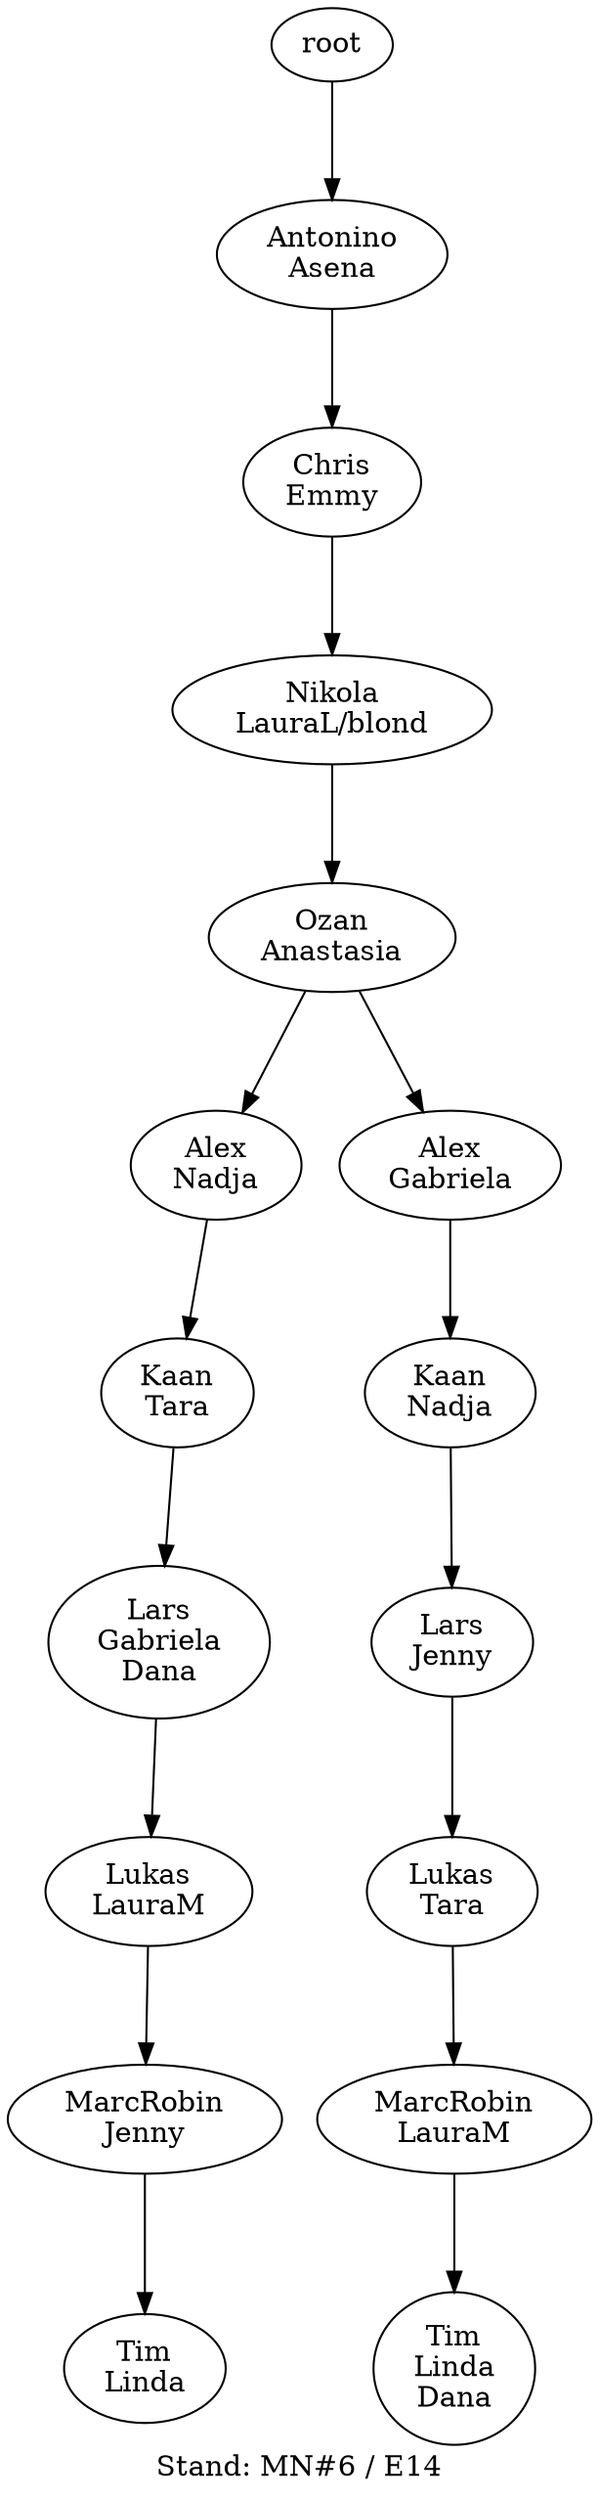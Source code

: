 digraph D { labelloc="b"; label="Stand: MN#6 / E14"; ranksep=0.8;
"root/1"[label="Antonino\nAsena"]
"root" -> "root/1";
"root/1/2"[label="Chris\nEmmy"]
"root/1" -> "root/1/2";
"root/1/2/5"[label="Nikola\nLauraL/blond"]
"root/1/2" -> "root/1/2/5";
"root/1/2/5/0"[label="Ozan\nAnastasia"]
"root/1/2/5" -> "root/1/2/5/0";
"root/1/2/5/0/8"[label="Alex\nNadja"]
"root/1/2/5/0" -> "root/1/2/5/0/8";
"root/1/2/5/0/8/9"[label="Kaan\nTara"]
"root/1/2/5/0/8" -> "root/1/2/5/0/8/9";
"root/1/2/5/0/8/9/3,10"[label="Lars\nGabriela\nDana"]
"root/1/2/5/0/8/9" -> "root/1/2/5/0/8/9/3,10";
"root/1/2/5/0/8/9/3,10/6"[label="Lukas\nLauraM"]
"root/1/2/5/0/8/9/3,10" -> "root/1/2/5/0/8/9/3,10/6";
"root/1/2/5/0/8/9/3,10/6/4"[label="MarcRobin\nJenny"]
"root/1/2/5/0/8/9/3,10/6" -> "root/1/2/5/0/8/9/3,10/6/4";
"root/1/2/5/0/8/9/3,10/6/4/7"[label="Tim\nLinda"]
"root/1/2/5/0/8/9/3,10/6/4" -> "root/1/2/5/0/8/9/3,10/6/4/7";
"root/1/2/5/0/3"[label="Alex\nGabriela"]
"root/1/2/5/0" -> "root/1/2/5/0/3";
"root/1/2/5/0/3/8"[label="Kaan\nNadja"]
"root/1/2/5/0/3" -> "root/1/2/5/0/3/8";
"root/1/2/5/0/3/8/4"[label="Lars\nJenny"]
"root/1/2/5/0/3/8" -> "root/1/2/5/0/3/8/4";
"root/1/2/5/0/3/8/4/9"[label="Lukas\nTara"]
"root/1/2/5/0/3/8/4" -> "root/1/2/5/0/3/8/4/9";
"root/1/2/5/0/3/8/4/9/6"[label="MarcRobin\nLauraM"]
"root/1/2/5/0/3/8/4/9" -> "root/1/2/5/0/3/8/4/9/6";
"root/1/2/5/0/3/8/4/9/6/7,10"[label="Tim\nLinda\nDana"]
"root/1/2/5/0/3/8/4/9/6" -> "root/1/2/5/0/3/8/4/9/6/7,10";
}
